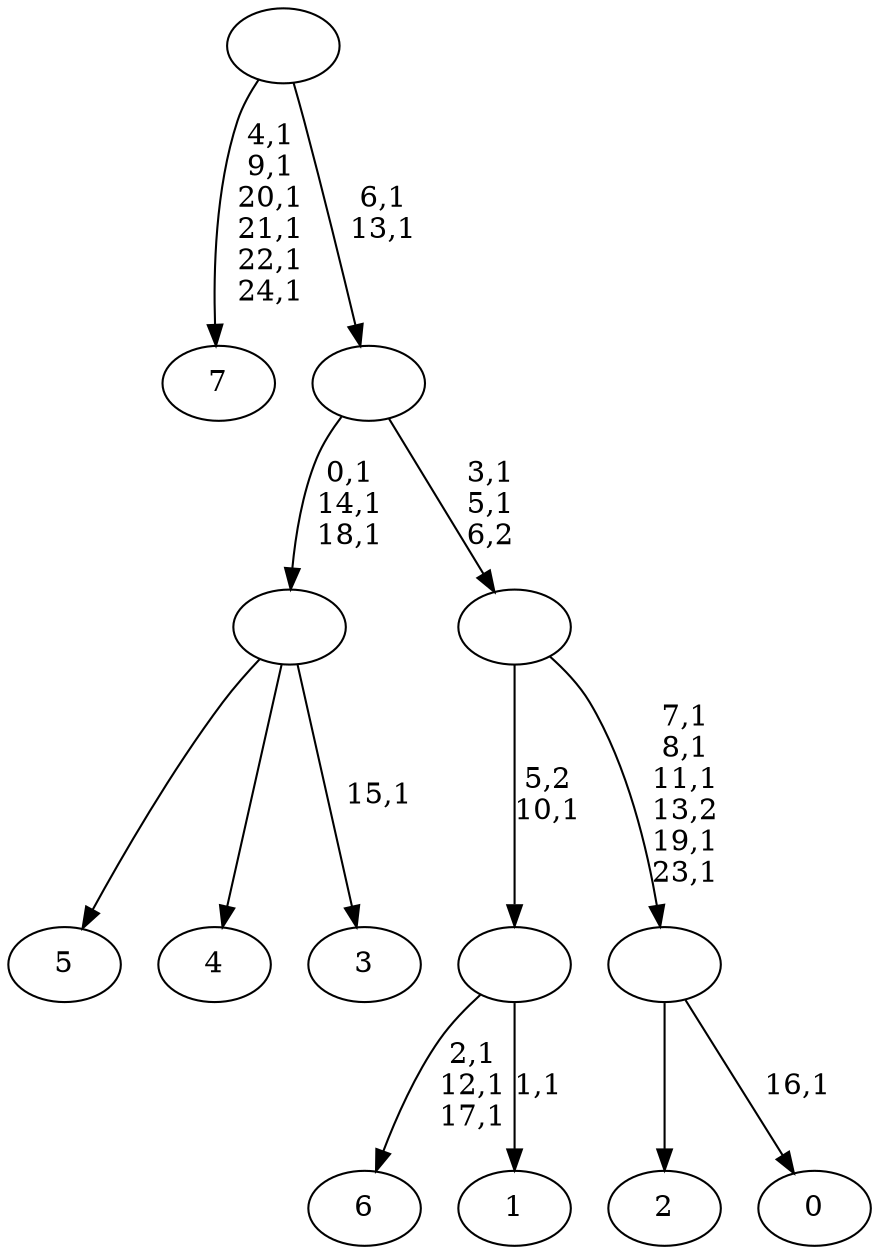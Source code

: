 digraph T {
	33 [label="7"]
	26 [label="6"]
	22 [label="5"]
	21 [label="4"]
	20 [label="3"]
	18 [label=""]
	15 [label="2"]
	14 [label="1"]
	12 [label=""]
	11 [label="0"]
	9 [label=""]
	4 [label=""]
	2 [label=""]
	0 [label=""]
	18 -> 20 [label="15,1"]
	18 -> 22 [label=""]
	18 -> 21 [label=""]
	12 -> 14 [label="1,1"]
	12 -> 26 [label="2,1\n12,1\n17,1"]
	9 -> 11 [label="16,1"]
	9 -> 15 [label=""]
	4 -> 9 [label="7,1\n8,1\n11,1\n13,2\n19,1\n23,1"]
	4 -> 12 [label="5,2\n10,1"]
	2 -> 4 [label="3,1\n5,1\n6,2"]
	2 -> 18 [label="0,1\n14,1\n18,1"]
	0 -> 2 [label="6,1\n13,1"]
	0 -> 33 [label="4,1\n9,1\n20,1\n21,1\n22,1\n24,1"]
}

